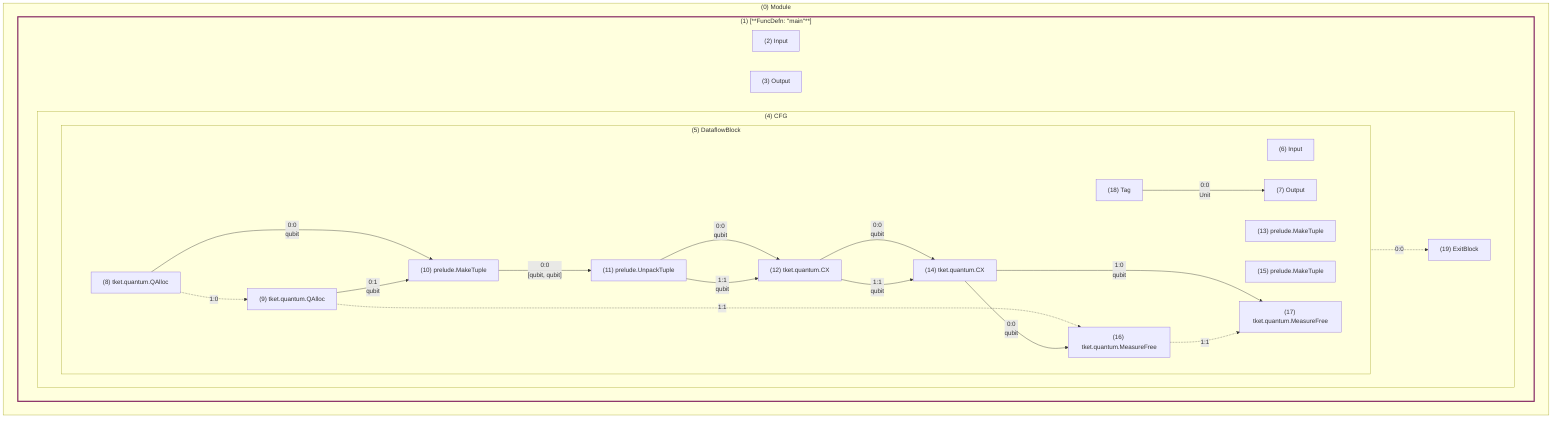 graph LR
    subgraph 0 ["(0) Module"]
        direction LR
        subgraph 1 ["(1) [**FuncDefn: #quot;main#quot;**]"]
            direction LR
            style 1 stroke:#832561,stroke-width:3px
            2["(2) Input"]
            3["(3) Output"]
            subgraph 4 ["(4) CFG"]
                direction LR
                subgraph 5 ["(5) DataflowBlock"]
                    direction LR
                    6["(6) Input"]
                    7["(7) Output"]
                    8["(8) tket.quantum.QAlloc"]
                    9["(9) tket.quantum.QAlloc"]
                    10["(10) prelude.MakeTuple"]
                    11["(11) prelude.UnpackTuple"]
                    12["(12) tket.quantum.CX"]
                    13["(13) prelude.MakeTuple"]
                    14["(14) tket.quantum.CX"]
                    15["(15) prelude.MakeTuple"]
                    16["(16) tket.quantum.MeasureFree"]
                    17["(17) tket.quantum.MeasureFree"]
                    18["(18) Tag"]
                    8--"0:0<br>qubit"-->10
                    8-."1:0".->9
                    9--"0:1<br>qubit"-->10
                    9-."1:1".->16
                    10--"0:0<br>[qubit, qubit]"-->11
                    11--"0:0<br>qubit"-->12
                    11--"1:1<br>qubit"-->12
                    12--"0:0<br>qubit"-->14
                    12--"1:1<br>qubit"-->14
                    14--"0:0<br>qubit"-->16
                    14--"1:0<br>qubit"-->17
                    16-."1:1".->17
                    18--"0:0<br>Unit"-->7
                end
                19["(19) ExitBlock"]
                5-."0:0".->19
            end
        end
    end